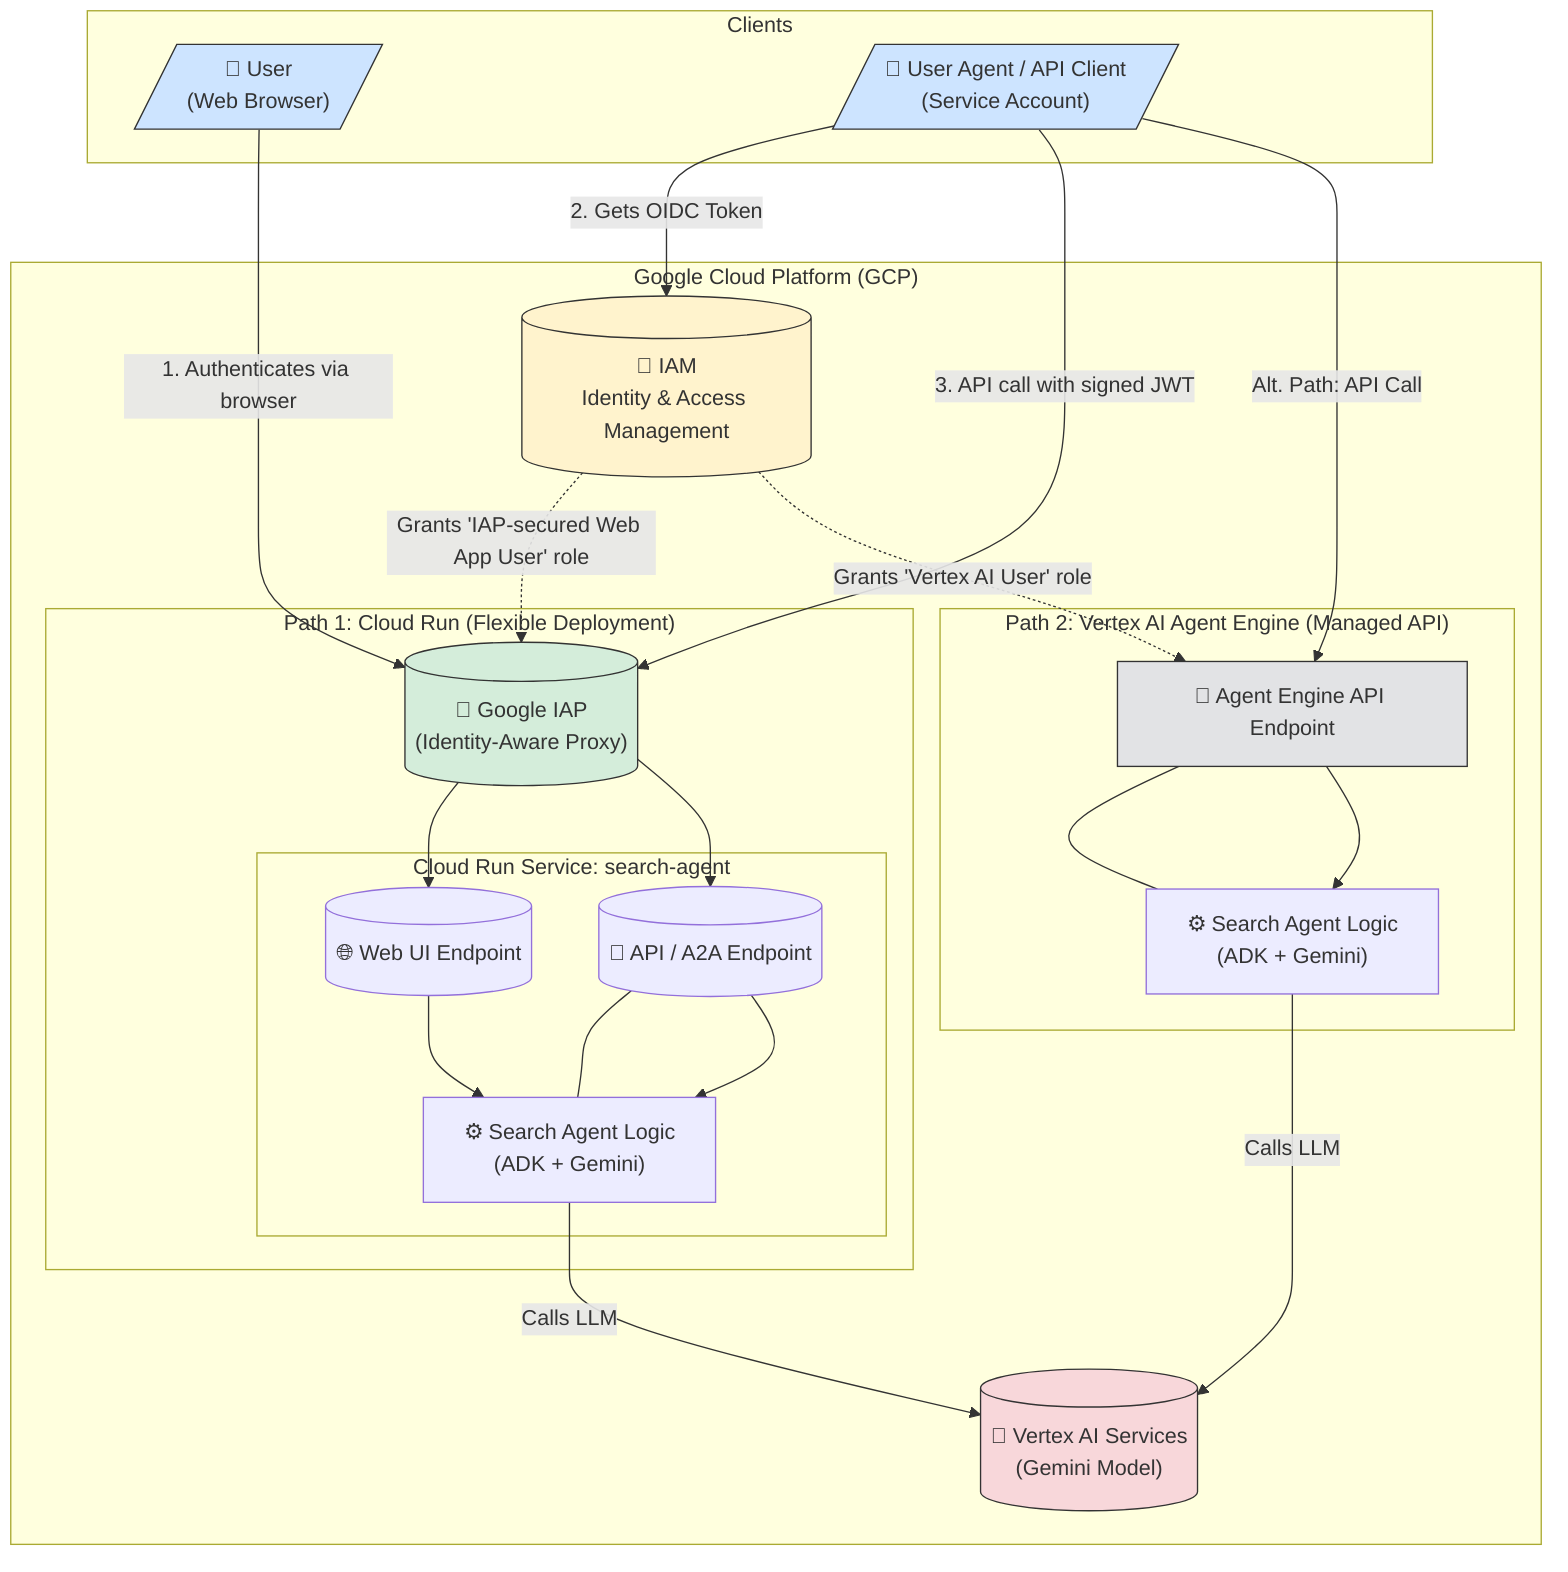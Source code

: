 graph TD
    subgraph "Clients"
        direction LR
        User[/"👤 User<br>(Web Browser)"/]
        UserAgent[/"🤖 User Agent / API Client<br>(Service Account)"/]
    end

    subgraph "Google Cloud Platform (GCP)"
        subgraph "Path 1: Cloud Run (Flexible Deployment)"
            IAP[("🔐 Google IAP<br>(Identity-Aware Proxy)")]

            subgraph "Cloud Run Service: search-agent"
                direction TB
                CR_Web[("🌐 Web UI Endpoint")]
                CR_API[("🔌 API / A2A Endpoint")]
                ---
                AgentLogic_CR["⚙️ Search Agent Logic<br>(ADK + Gemini)"]
                CR_Web --> AgentLogic_CR
                CR_API --> AgentLogic_CR
            end

            IAP --> CR_Web
            IAP --> CR_API
        end

        subgraph "Path 2: Vertex AI Agent Engine (Managed API)"
            AE["🔌 Agent Engine API Endpoint"]
            ---
            AgentLogic_AE["⚙️ Search Agent Logic<br>(ADK + Gemini)"]
            AE --> AgentLogic_AE
        end

        IAM[("🔑 IAM<br>Identity & Access Management")]
        VertexAI[("🧠 Vertex AI Services<br>(Gemini Model)")]
    end

    %% --- User & Service Connections ---
    User -- "1. Authenticates via browser" --> IAP
    UserAgent -- "2. Gets OIDC Token" --> IAM
    UserAgent -- "3. API call with signed JWT" --> IAP
    UserAgent -- "Alt. Path: API Call" --> AE

    %% --- Internal GCP Connections ---
    AgentLogic_CR -- "Calls LLM" --> VertexAI
    AgentLogic_AE -- "Calls LLM" --> VertexAI

    %% --- Security and Permissions ---
    IAM -.->|Grants 'IAP-secured Web App User' role| IAP
    IAM -.->|Grants 'Vertex AI User' role| AE

    %% --- Styling ---
    style User fill:#cde4ff,stroke:#333
    style UserAgent fill:#cde4ff,stroke:#333
    style IAP fill:#d4edda,stroke:#333
    style IAM fill:#fff3cd,stroke:#333
    style VertexAI fill:#f8d7da,stroke:#333
    style AE fill:#e2e3e5,stroke:#333